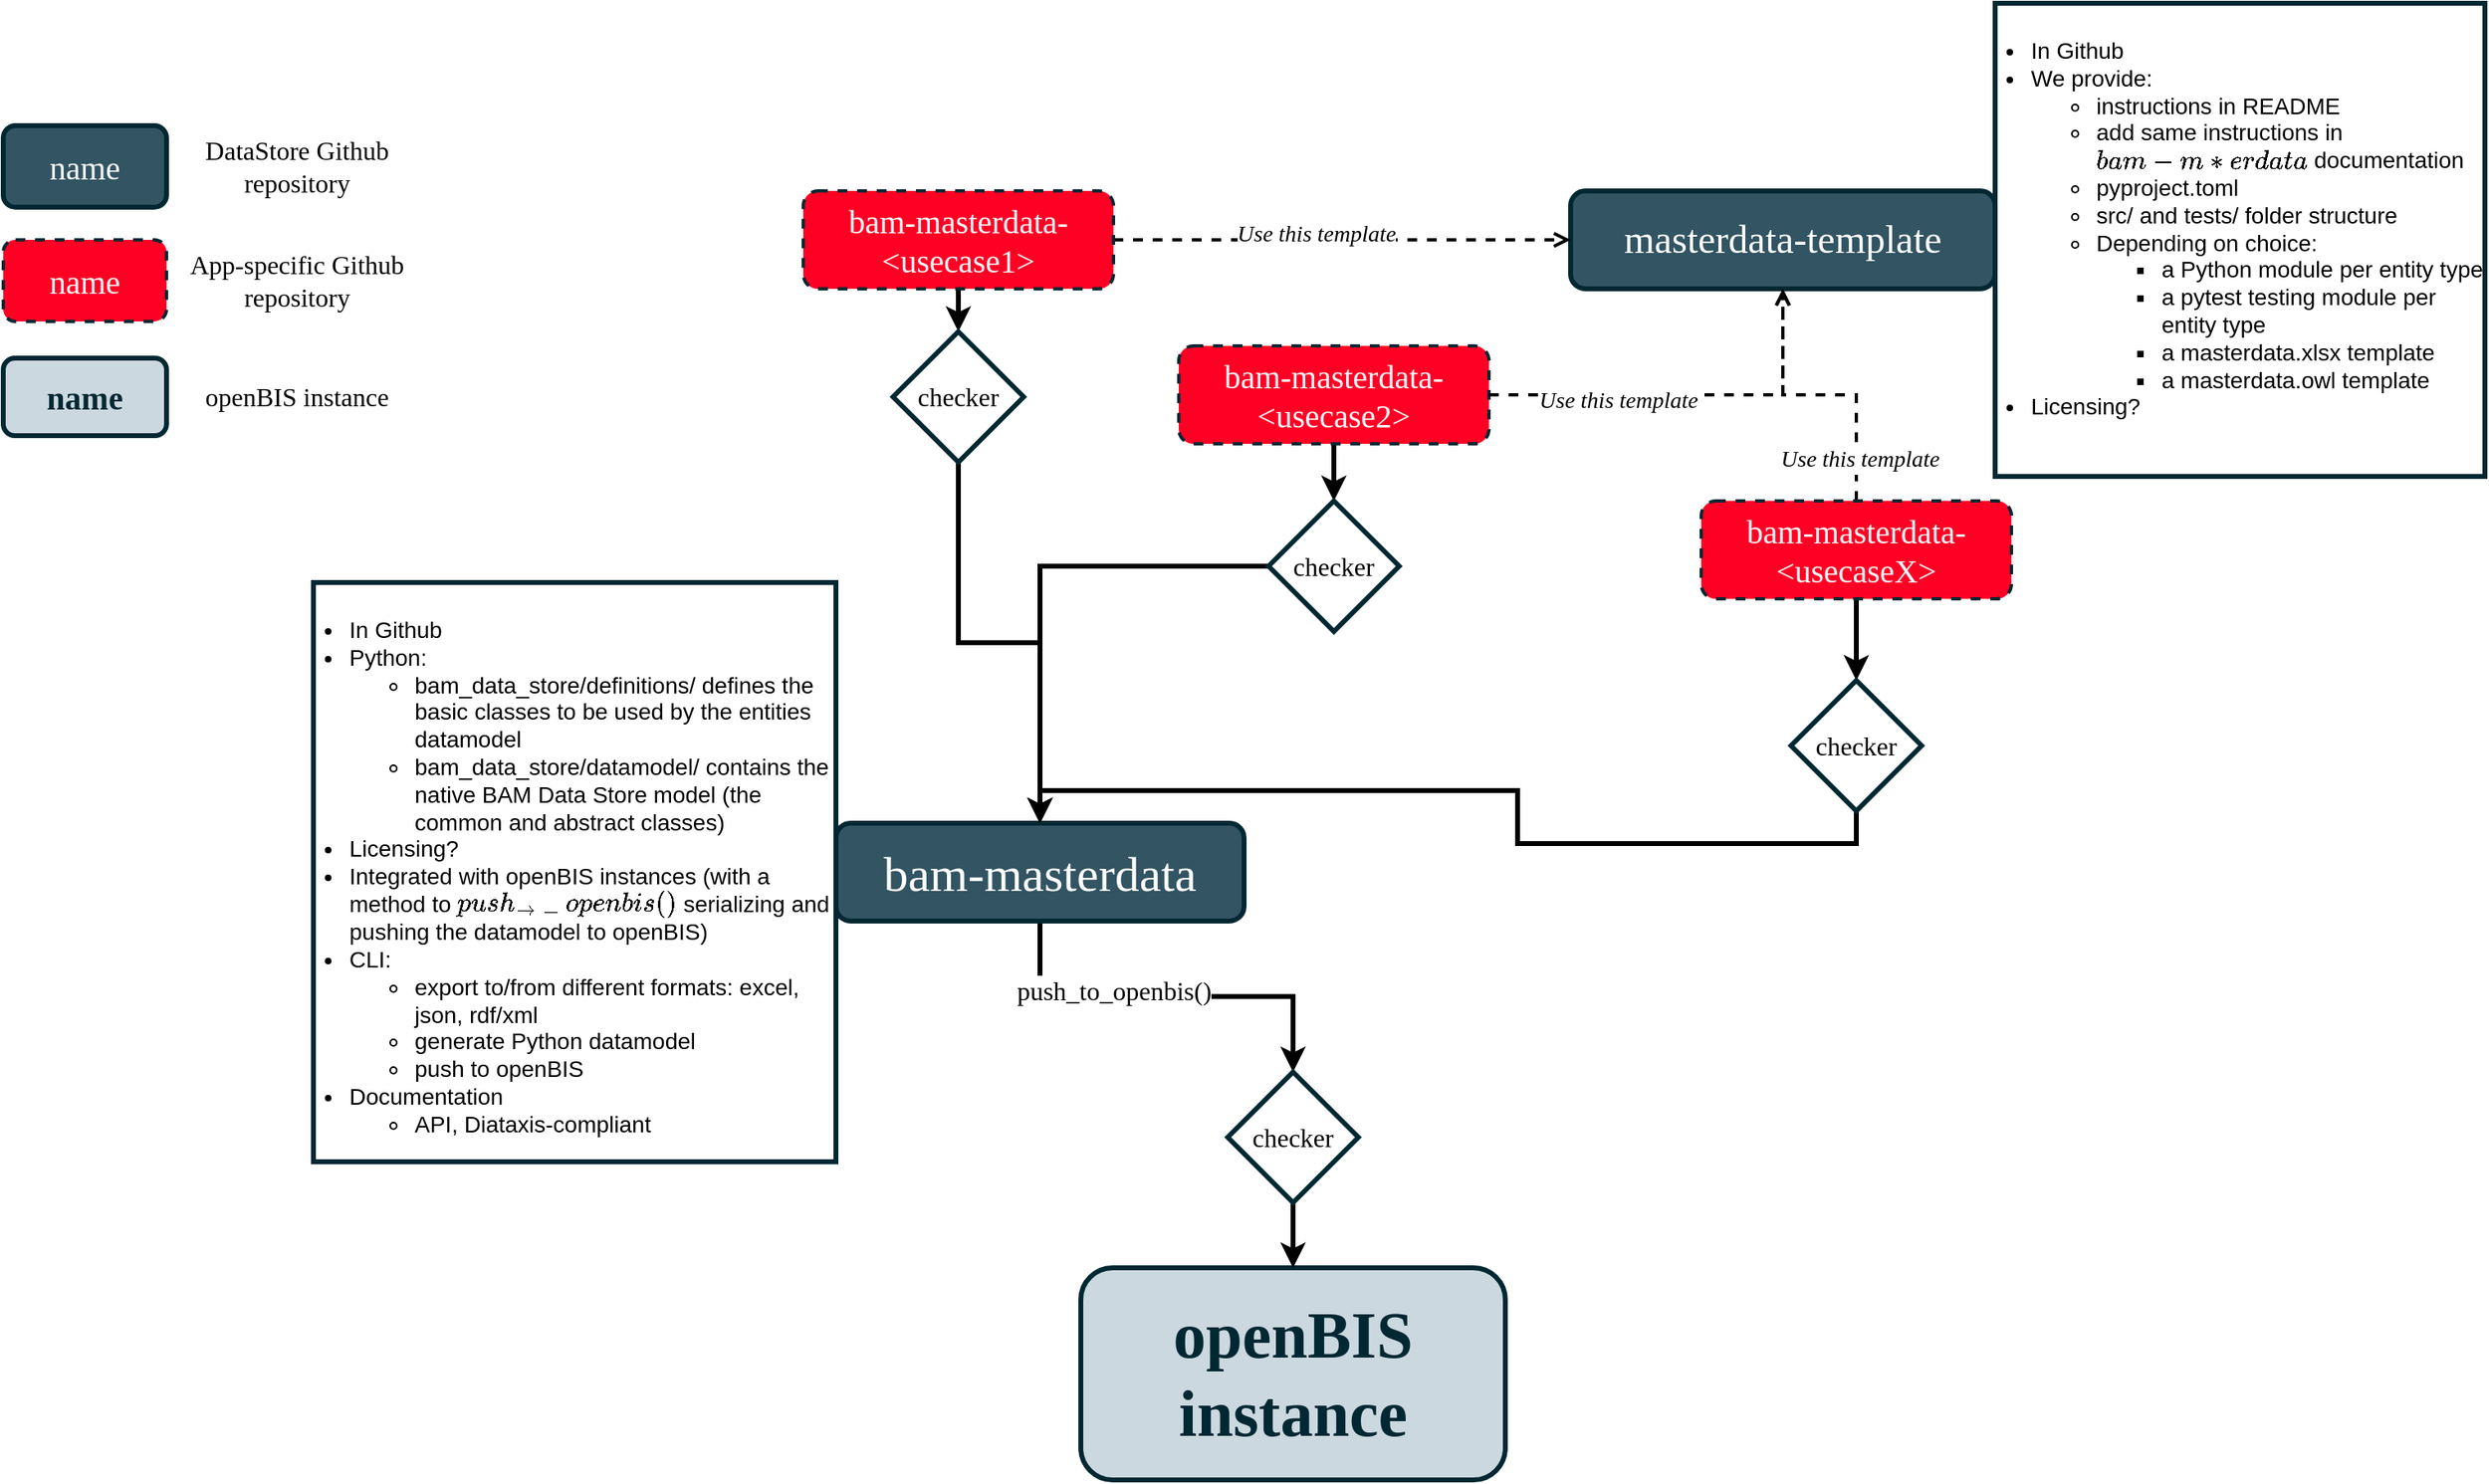 <mxfile version="25.0.3">
  <diagram name="Page-1" id="0Vyze75IJXNyw1NAYiIs">
    <mxGraphModel dx="2459" dy="1994" grid="1" gridSize="10" guides="1" tooltips="1" connect="1" arrows="1" fold="1" page="1" pageScale="1" pageWidth="850" pageHeight="1100" math="0" shadow="0">
      <root>
        <mxCell id="0" />
        <mxCell id="1" parent="0" />
        <mxCell id="piQVccZ1z7M02Xxa8-p4-25" style="edgeStyle=orthogonalEdgeStyle;rounded=0;orthogonalLoop=1;jettySize=auto;html=1;strokeWidth=3;startArrow=classic;startFill=1;endArrow=none;endFill=0;exitX=0.5;exitY=0;exitDx=0;exitDy=0;" parent="1" source="aIm4xBp03j_4wCwlNAj_-2" target="piQVccZ1z7M02Xxa8-p4-9" edge="1">
          <mxGeometry relative="1" as="geometry">
            <mxPoint x="305" y="65" as="sourcePoint" />
          </mxGeometry>
        </mxCell>
        <mxCell id="piQVccZ1z7M02Xxa8-p4-27" style="edgeStyle=orthogonalEdgeStyle;rounded=0;orthogonalLoop=1;jettySize=auto;html=1;strokeWidth=3;startArrow=classic;startFill=1;endArrow=none;endFill=0;exitX=0.5;exitY=0;exitDx=0;exitDy=0;" parent="1" source="aIm4xBp03j_4wCwlNAj_-6" target="piQVccZ1z7M02Xxa8-p4-12" edge="1">
          <mxGeometry relative="1" as="geometry">
            <mxPoint x="875.1" y="360" as="sourcePoint" />
          </mxGeometry>
        </mxCell>
        <mxCell id="piQVccZ1z7M02Xxa8-p4-28" style="edgeStyle=orthogonalEdgeStyle;rounded=0;orthogonalLoop=1;jettySize=auto;html=1;strokeWidth=3;startArrow=classic;startFill=1;endArrow=none;endFill=0;exitX=0.5;exitY=0;exitDx=0;exitDy=0;" parent="1" source="aIm4xBp03j_4wCwlNAj_-4" target="piQVccZ1z7M02Xxa8-p4-11" edge="1">
          <mxGeometry relative="1" as="geometry">
            <mxPoint x="535" y="210" as="sourcePoint" />
          </mxGeometry>
        </mxCell>
        <mxCell id="piQVccZ1z7M02Xxa8-p4-7" value="" style="group" parent="1" vertex="1" connectable="0">
          <mxGeometry x="680" y="-145" width="560" height="290" as="geometry" />
        </mxCell>
        <mxCell id="piQVccZ1z7M02Xxa8-p4-6" value="&lt;ul style=&quot;padding-left: 20px;&quot;&gt;&lt;li&gt;In Github&lt;/li&gt;&lt;li&gt;We provide:&lt;/li&gt;&lt;ul&gt;&lt;li&gt;instructions in README&lt;/li&gt;&lt;li&gt;add same instructions in `bam-masterdata` documentation&lt;br&gt;&lt;/li&gt;&lt;li&gt;pyproject.toml&lt;/li&gt;&lt;li&gt;src/ and tests/ folder structure&lt;/li&gt;&lt;li&gt;Depending on choice:&lt;br&gt;&lt;/li&gt;&lt;ul&gt;&lt;li&gt;a Python module per entity type&lt;/li&gt;&lt;li&gt;a pytest testing module per entity type&lt;/li&gt;&lt;li&gt;a masterdata.xlsx template&lt;/li&gt;&lt;li&gt;a masterdata.owl template&lt;br&gt;&lt;/li&gt;&lt;/ul&gt;&lt;/ul&gt;&lt;li&gt;Licensing?&lt;/li&gt;&lt;/ul&gt;" style="rounded=0;whiteSpace=wrap;html=1;strokeWidth=3;strokeColor=#002832;align=left;verticalAlign=top;fontSize=14;" parent="piQVccZ1z7M02Xxa8-p4-7" vertex="1">
          <mxGeometry x="260" width="300" height="290" as="geometry" />
        </mxCell>
        <mxCell id="piQVccZ1z7M02Xxa8-p4-4" value="masterdata-template" style="rounded=1;whiteSpace=wrap;html=1;fillColor=#325463;fontFamily=Klavika;fontColor=#FFFFFF;textShadow=0;fontSize=24;strokeColor=#002832;strokeWidth=3;" parent="piQVccZ1z7M02Xxa8-p4-7" vertex="1">
          <mxGeometry y="115" width="260" height="60" as="geometry" />
        </mxCell>
        <mxCell id="piQVccZ1z7M02Xxa8-p4-13" style="edgeStyle=orthogonalEdgeStyle;rounded=0;orthogonalLoop=1;jettySize=auto;html=1;strokeWidth=2;dashed=1;endArrow=open;endFill=0;" parent="1" source="piQVccZ1z7M02Xxa8-p4-9" target="piQVccZ1z7M02Xxa8-p4-4" edge="1">
          <mxGeometry relative="1" as="geometry" />
        </mxCell>
        <mxCell id="piQVccZ1z7M02Xxa8-p4-17" value="&lt;font style=&quot;font-size: 14px;&quot; face=&quot;Klavika&quot;&gt;&lt;i&gt;Use this template&lt;br&gt;&lt;/i&gt;&lt;/font&gt;" style="edgeLabel;html=1;align=center;verticalAlign=middle;resizable=0;points=[];" parent="piQVccZ1z7M02Xxa8-p4-13" vertex="1" connectable="0">
          <mxGeometry x="-0.118" y="3" relative="1" as="geometry">
            <mxPoint as="offset" />
          </mxGeometry>
        </mxCell>
        <mxCell id="piQVccZ1z7M02Xxa8-p4-9" value="bam-masterdata-&amp;lt;usecase1&amp;gt;" style="rounded=1;whiteSpace=wrap;html=1;fillColor=#FF0025;fontFamily=Klavika;fontColor=#FFFFFF;textShadow=0;fontSize=20;strokeColor=#002832;strokeWidth=2;dashed=1;" parent="1" vertex="1">
          <mxGeometry x="210" y="-30" width="190" height="60" as="geometry" />
        </mxCell>
        <mxCell id="piQVccZ1z7M02Xxa8-p4-20" style="edgeStyle=orthogonalEdgeStyle;rounded=0;orthogonalLoop=1;jettySize=auto;html=1;endArrow=open;endFill=0;strokeWidth=2;dashed=1;" parent="1" source="piQVccZ1z7M02Xxa8-p4-12" target="piQVccZ1z7M02Xxa8-p4-4" edge="1">
          <mxGeometry relative="1" as="geometry" />
        </mxCell>
        <mxCell id="piQVccZ1z7M02Xxa8-p4-22" value="&lt;font style=&quot;font-size: 14px;&quot; face=&quot;Klavika&quot;&gt;&lt;i&gt;Use this template&lt;br&gt;&lt;/i&gt;&lt;/font&gt;" style="edgeLabel;html=1;align=center;verticalAlign=middle;resizable=0;points=[];" parent="piQVccZ1z7M02Xxa8-p4-20" vertex="1" connectable="0">
          <mxGeometry x="-0.051" y="-4" relative="1" as="geometry">
            <mxPoint x="20" y="44" as="offset" />
          </mxGeometry>
        </mxCell>
        <mxCell id="piQVccZ1z7M02Xxa8-p4-12" value="bam-masterdata-&amp;lt;usecaseX&amp;gt;" style="rounded=1;whiteSpace=wrap;html=1;fillColor=#FF0025;fontFamily=Klavika;fontColor=#FFFFFF;textShadow=0;fontSize=20;strokeColor=#002832;strokeWidth=2;dashed=1;" parent="1" vertex="1">
          <mxGeometry x="760" y="160" width="190" height="60" as="geometry" />
        </mxCell>
        <mxCell id="piQVccZ1z7M02Xxa8-p4-11" value="bam-masterdata-&amp;lt;usecase2&amp;gt;" style="rounded=1;whiteSpace=wrap;html=1;fillColor=#FF0025;fontFamily=Klavika;fontColor=#FFFFFF;textShadow=0;fontSize=20;strokeColor=#002832;strokeWidth=2;dashed=1;" parent="1" vertex="1">
          <mxGeometry x="440" y="65" width="190" height="60" as="geometry" />
        </mxCell>
        <mxCell id="piQVccZ1z7M02Xxa8-p4-19" style="edgeStyle=orthogonalEdgeStyle;rounded=0;orthogonalLoop=1;jettySize=auto;html=1;strokeWidth=2;dashed=1;endArrow=open;endFill=0;" parent="1" source="piQVccZ1z7M02Xxa8-p4-11" target="piQVccZ1z7M02Xxa8-p4-4" edge="1">
          <mxGeometry relative="1" as="geometry" />
        </mxCell>
        <mxCell id="piQVccZ1z7M02Xxa8-p4-21" value="&lt;font style=&quot;font-size: 14px;&quot; face=&quot;Klavika&quot;&gt;&lt;i&gt;Use this template&lt;br&gt;&lt;/i&gt;&lt;/font&gt;" style="edgeLabel;html=1;align=center;verticalAlign=middle;resizable=0;points=[];" parent="piQVccZ1z7M02Xxa8-p4-19" vertex="1" connectable="0">
          <mxGeometry x="-0.361" y="-4" relative="1" as="geometry">
            <mxPoint as="offset" />
          </mxGeometry>
        </mxCell>
        <mxCell id="piQVccZ1z7M02Xxa8-p4-31" value="&lt;div&gt;openBIS&lt;/div&gt;&lt;div&gt;instance&lt;br&gt;&lt;/div&gt;" style="rounded=1;whiteSpace=wrap;html=1;fillColor=#CCD8DF;fontFamily=Klavika;fontColor=#002832;textShadow=0;fontSize=40;strokeColor=#002832;strokeWidth=3;fontStyle=1" parent="1" vertex="1">
          <mxGeometry x="380" y="630" width="260" height="130" as="geometry" />
        </mxCell>
        <mxCell id="piQVccZ1z7M02Xxa8-p4-34" value="" style="edgeStyle=orthogonalEdgeStyle;rounded=0;orthogonalLoop=1;jettySize=auto;html=1;strokeWidth=3;entryX=0.5;entryY=0;entryDx=0;entryDy=0;" parent="1" source="piQVccZ1z7M02Xxa8-p4-1" target="aIm4xBp03j_4wCwlNAj_-12" edge="1">
          <mxGeometry relative="1" as="geometry">
            <mxPoint x="385" y="390" as="sourcePoint" />
            <mxPoint x="500" y="510" as="targetPoint" />
          </mxGeometry>
        </mxCell>
        <mxCell id="piQVccZ1z7M02Xxa8-p4-35" value="&lt;font face=&quot;Klavika&quot; style=&quot;font-size: 16px;&quot;&gt;push_to_openbis()&lt;/font&gt;" style="edgeLabel;html=1;align=center;verticalAlign=middle;resizable=0;points=[];" parent="piQVccZ1z7M02Xxa8-p4-34" vertex="1" connectable="0">
          <mxGeometry x="-0.096" y="1" relative="1" as="geometry">
            <mxPoint x="-21" y="-3" as="offset" />
          </mxGeometry>
        </mxCell>
        <mxCell id="piQVccZ1z7M02Xxa8-p4-44" value="name" style="rounded=1;whiteSpace=wrap;html=1;fillColor=#325463;fontFamily=Klavika;fontColor=#FFFFFF;textShadow=0;fontSize=20;strokeColor=#002832;strokeWidth=3;" parent="1" vertex="1">
          <mxGeometry x="-280" y="-70" width="100" height="50" as="geometry" />
        </mxCell>
        <mxCell id="piQVccZ1z7M02Xxa8-p4-45" value="DataStore Github repository" style="text;html=1;align=center;verticalAlign=middle;whiteSpace=wrap;rounded=0;fontFamily=Klavika;fontSize=16;" parent="1" vertex="1">
          <mxGeometry x="-170" y="-60" width="140" height="30" as="geometry" />
        </mxCell>
        <mxCell id="piQVccZ1z7M02Xxa8-p4-47" value="App-specific Github repository" style="text;html=1;align=center;verticalAlign=middle;whiteSpace=wrap;rounded=0;fontFamily=Klavika;fontSize=16;" parent="1" vertex="1">
          <mxGeometry x="-170" y="10" width="140" height="30" as="geometry" />
        </mxCell>
        <mxCell id="piQVccZ1z7M02Xxa8-p4-48" value="name" style="rounded=1;whiteSpace=wrap;html=1;fillColor=#FF0025;fontFamily=Klavika;fontColor=#FFFFFF;textShadow=0;fontSize=20;strokeColor=#002832;strokeWidth=2;dashed=1;" parent="1" vertex="1">
          <mxGeometry x="-280" width="100" height="50" as="geometry" />
        </mxCell>
        <mxCell id="piQVccZ1z7M02Xxa8-p4-50" value="name" style="rounded=1;whiteSpace=wrap;html=1;fillColor=#CCD8DF;fontFamily=Klavika;fontColor=#002832;textShadow=0;fontSize=20;strokeColor=#002832;strokeWidth=3;fontStyle=1" parent="1" vertex="1">
          <mxGeometry x="-280" y="72.5" width="100" height="47.5" as="geometry" />
        </mxCell>
        <mxCell id="piQVccZ1z7M02Xxa8-p4-51" value="openBIS instance" style="text;html=1;align=center;verticalAlign=middle;whiteSpace=wrap;rounded=0;fontFamily=Klavika;fontSize=16;" parent="1" vertex="1">
          <mxGeometry x="-170" y="81.25" width="140" height="30" as="geometry" />
        </mxCell>
        <mxCell id="aIm4xBp03j_4wCwlNAj_-11" style="edgeStyle=orthogonalEdgeStyle;rounded=0;orthogonalLoop=1;jettySize=auto;html=1;entryX=0.5;entryY=0;entryDx=0;entryDy=0;strokeWidth=3;" edge="1" parent="1" source="aIm4xBp03j_4wCwlNAj_-2" target="piQVccZ1z7M02Xxa8-p4-1">
          <mxGeometry relative="1" as="geometry" />
        </mxCell>
        <mxCell id="aIm4xBp03j_4wCwlNAj_-2" value="checker" style="rhombus;whiteSpace=wrap;html=1;fontFamily=Klavika;fontSize=16;strokeWidth=3;strokeColor=#002832;" vertex="1" parent="1">
          <mxGeometry x="265" y="56.25" width="80" height="80" as="geometry" />
        </mxCell>
        <mxCell id="aIm4xBp03j_4wCwlNAj_-8" style="edgeStyle=orthogonalEdgeStyle;rounded=0;orthogonalLoop=1;jettySize=auto;html=1;exitX=0.5;exitY=1;exitDx=0;exitDy=0;strokeWidth=3;" edge="1" parent="1" source="aIm4xBp03j_4wCwlNAj_-6" target="piQVccZ1z7M02Xxa8-p4-1">
          <mxGeometry relative="1" as="geometry" />
        </mxCell>
        <mxCell id="aIm4xBp03j_4wCwlNAj_-6" value="checker" style="rhombus;whiteSpace=wrap;html=1;fontFamily=Klavika;fontSize=16;strokeWidth=3;strokeColor=#002832;" vertex="1" parent="1">
          <mxGeometry x="815" y="270" width="80" height="80" as="geometry" />
        </mxCell>
        <mxCell id="piQVccZ1z7M02Xxa8-p4-1" value="&lt;font&gt;bam&lt;/font&gt;-masterdata" style="rounded=1;whiteSpace=wrap;html=1;fillColor=#325463;fontFamily=Klavika;fontColor=#FFFFFF;textShadow=0;fontSize=30;strokeColor=#002832;strokeWidth=3;" parent="1" vertex="1">
          <mxGeometry x="230" y="357.5" width="250" height="60" as="geometry" />
        </mxCell>
        <mxCell id="piQVccZ1z7M02Xxa8-p4-29" value="&lt;ul style=&quot;padding-left: 20px;&quot;&gt;&lt;li&gt;In Github&lt;/li&gt;&lt;li&gt;Python:&lt;/li&gt;&lt;ul&gt;&lt;li&gt;bam_data_store/definitions/ defines the basic classes to be used by the entities datamodel&lt;/li&gt;&lt;li&gt;bam_data_store/datamodel/ contains the native BAM Data Store model (the common and abstract classes)&lt;/li&gt;&lt;/ul&gt;&lt;li&gt;Licensing?&lt;/li&gt;&lt;li&gt;Integrated with openBIS instances (with a method to `push_to_openbis()` serializing and pushing the datamodel to openBIS)&lt;br&gt;&lt;/li&gt;&lt;li&gt;CLI:&lt;/li&gt;&lt;ul&gt;&lt;li&gt;export to/from different formats: excel, json, rdf/xml&lt;/li&gt;&lt;li&gt;generate Python datamodel&lt;/li&gt;&lt;li&gt;push to openBIS&lt;/li&gt;&lt;/ul&gt;&lt;li&gt;Documentation&lt;/li&gt;&lt;ul&gt;&lt;li&gt;API, Diataxis-compliant&lt;/li&gt;&lt;/ul&gt;&lt;/ul&gt;" style="rounded=0;whiteSpace=wrap;html=1;strokeWidth=3;strokeColor=#002832;align=left;verticalAlign=top;fontSize=14;" parent="1" vertex="1">
          <mxGeometry x="-90" y="210" width="320" height="355" as="geometry" />
        </mxCell>
        <mxCell id="aIm4xBp03j_4wCwlNAj_-9" style="edgeStyle=orthogonalEdgeStyle;rounded=0;orthogonalLoop=1;jettySize=auto;html=1;entryX=0.5;entryY=0;entryDx=0;entryDy=0;strokeWidth=3;" edge="1" parent="1" source="aIm4xBp03j_4wCwlNAj_-4" target="piQVccZ1z7M02Xxa8-p4-1">
          <mxGeometry relative="1" as="geometry">
            <mxPoint x="500" y="350" as="targetPoint" />
          </mxGeometry>
        </mxCell>
        <mxCell id="aIm4xBp03j_4wCwlNAj_-4" value="checker" style="rhombus;whiteSpace=wrap;html=1;fontFamily=Klavika;fontSize=16;strokeWidth=3;strokeColor=#002832;" vertex="1" parent="1">
          <mxGeometry x="495" y="160" width="80" height="80" as="geometry" />
        </mxCell>
        <mxCell id="aIm4xBp03j_4wCwlNAj_-13" style="edgeStyle=orthogonalEdgeStyle;rounded=0;orthogonalLoop=1;jettySize=auto;html=1;strokeWidth=3;" edge="1" parent="1" source="aIm4xBp03j_4wCwlNAj_-12" target="piQVccZ1z7M02Xxa8-p4-31">
          <mxGeometry relative="1" as="geometry" />
        </mxCell>
        <mxCell id="aIm4xBp03j_4wCwlNAj_-12" value="checker" style="rhombus;whiteSpace=wrap;html=1;fontFamily=Klavika;fontSize=16;strokeWidth=3;strokeColor=#002832;" vertex="1" parent="1">
          <mxGeometry x="470" y="510" width="80" height="80" as="geometry" />
        </mxCell>
      </root>
    </mxGraphModel>
  </diagram>
</mxfile>
